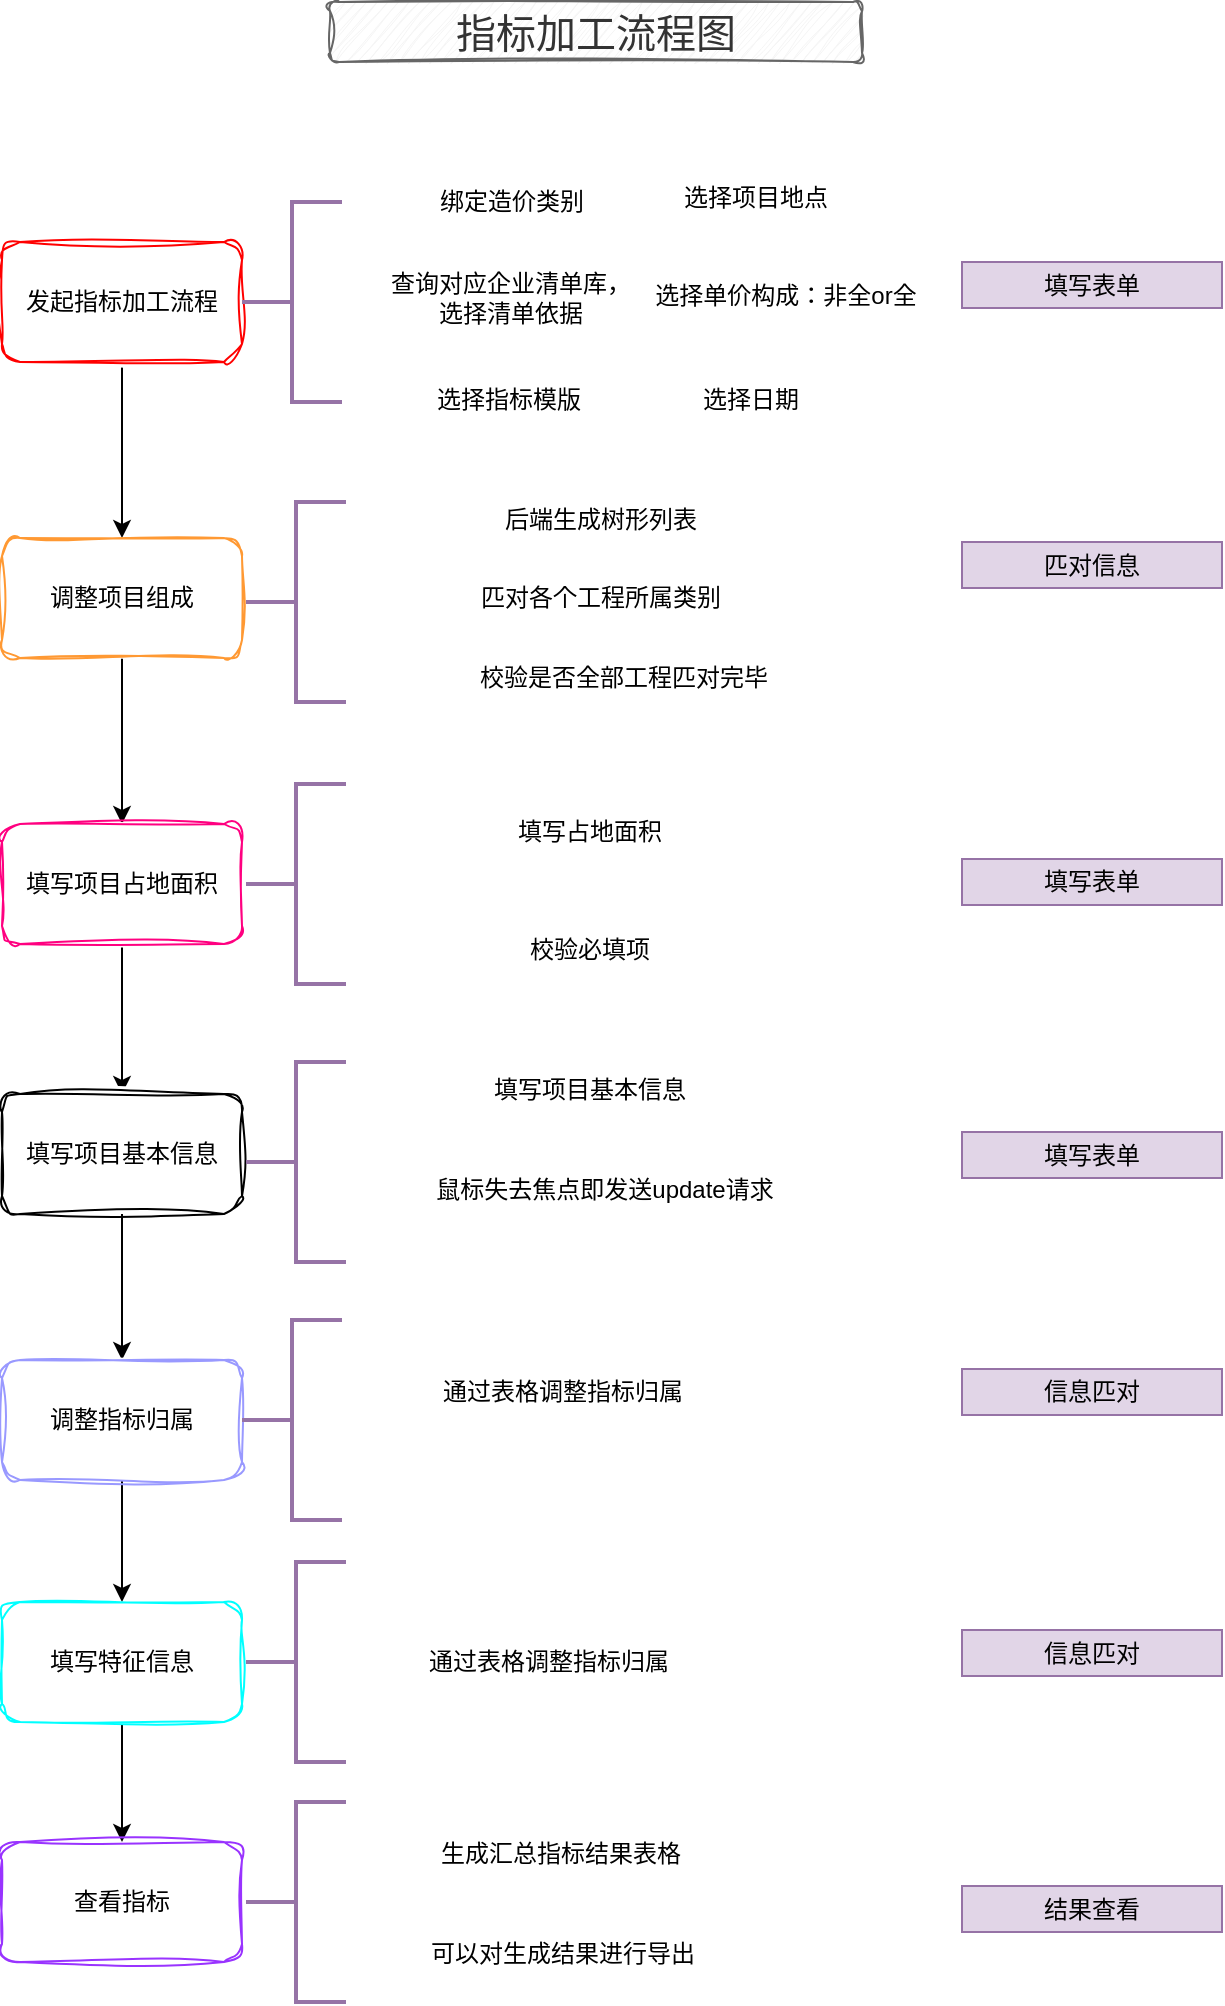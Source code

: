 <mxfile version="21.6.1" type="github">
  <diagram name="第 1 页" id="PYZtmiYzRfJrxJ9XXe3V">
    <mxGraphModel dx="1649" dy="1137" grid="1" gridSize="10" guides="1" tooltips="1" connect="1" arrows="1" fold="1" page="1" pageScale="1" pageWidth="827" pageHeight="1169" math="0" shadow="0">
      <root>
        <mxCell id="0" />
        <mxCell id="1" parent="0" />
        <mxCell id="eztFIdGAr2qNL9vbDgbI-3" style="edgeStyle=orthogonalEdgeStyle;rounded=0;orthogonalLoop=1;jettySize=auto;html=1;" edge="1" parent="1" source="CSStCupQpvHum1PfYjaq-1" target="eztFIdGAr2qNL9vbDgbI-1">
          <mxGeometry relative="1" as="geometry" />
        </mxCell>
        <mxCell id="CSStCupQpvHum1PfYjaq-1" value="发起指标加工流程" style="rounded=1;whiteSpace=wrap;html=1;sketch=1;curveFitting=1;jiggle=2;strokeColor=#FF0000;" parent="1" vertex="1">
          <mxGeometry x="120" y="140" width="120" height="60" as="geometry" />
        </mxCell>
        <mxCell id="eztFIdGAr2qNL9vbDgbI-20" style="edgeStyle=orthogonalEdgeStyle;rounded=0;orthogonalLoop=1;jettySize=auto;html=1;entryX=0.5;entryY=0;entryDx=0;entryDy=0;" edge="1" parent="1" source="eztFIdGAr2qNL9vbDgbI-1" target="eztFIdGAr2qNL9vbDgbI-19">
          <mxGeometry relative="1" as="geometry" />
        </mxCell>
        <mxCell id="eztFIdGAr2qNL9vbDgbI-1" value="调整项目组成" style="rounded=1;whiteSpace=wrap;html=1;sketch=1;curveFitting=1;jiggle=2;strokeColor=#FF9933;" vertex="1" parent="1">
          <mxGeometry x="120" y="288" width="120" height="60" as="geometry" />
        </mxCell>
        <mxCell id="eztFIdGAr2qNL9vbDgbI-2" value="指标加工流程图" style="rounded=1;whiteSpace=wrap;html=1;fillColor=#f5f5f5;fontColor=#333333;strokeColor=#666666;sketch=1;curveFitting=1;jiggle=2;fontSize=20;" vertex="1" parent="1">
          <mxGeometry x="284" y="20" width="266" height="30" as="geometry" />
        </mxCell>
        <mxCell id="eztFIdGAr2qNL9vbDgbI-5" value="" style="strokeWidth=2;html=1;shape=mxgraph.flowchart.annotation_2;align=left;labelPosition=right;pointerEvents=1;fillColor=#e1d5e7;strokeColor=#9673a6;" vertex="1" parent="1">
          <mxGeometry x="240" y="120" width="50" height="100" as="geometry" />
        </mxCell>
        <mxCell id="eztFIdGAr2qNL9vbDgbI-7" value="绑定造价类别" style="text;html=1;strokeColor=none;fillColor=none;align=center;verticalAlign=middle;whiteSpace=wrap;rounded=0;" vertex="1" parent="1">
          <mxGeometry x="304.5" y="100" width="140" height="40" as="geometry" />
        </mxCell>
        <mxCell id="eztFIdGAr2qNL9vbDgbI-8" value="选择项目地点" style="text;html=1;strokeColor=none;fillColor=none;align=center;verticalAlign=middle;whiteSpace=wrap;rounded=0;" vertex="1" parent="1">
          <mxGeometry x="452" y="105" width="90" height="25" as="geometry" />
        </mxCell>
        <mxCell id="eztFIdGAr2qNL9vbDgbI-9" value="查询对应企业清单库，选择清单依据" style="text;html=1;strokeColor=none;fillColor=none;align=center;verticalAlign=middle;whiteSpace=wrap;rounded=0;" vertex="1" parent="1">
          <mxGeometry x="312" y="153" width="125" height="30" as="geometry" />
        </mxCell>
        <mxCell id="eztFIdGAr2qNL9vbDgbI-10" value="选择单价构成：非全or全" style="text;html=1;strokeColor=none;fillColor=none;align=center;verticalAlign=middle;whiteSpace=wrap;rounded=0;" vertex="1" parent="1">
          <mxGeometry x="437" y="152" width="150" height="30" as="geometry" />
        </mxCell>
        <mxCell id="eztFIdGAr2qNL9vbDgbI-11" value="选择指标模版" style="text;html=1;strokeColor=none;fillColor=none;align=center;verticalAlign=middle;whiteSpace=wrap;rounded=0;" vertex="1" parent="1">
          <mxGeometry x="311" y="204" width="125" height="30" as="geometry" />
        </mxCell>
        <mxCell id="eztFIdGAr2qNL9vbDgbI-12" value="选择日期" style="text;html=1;strokeColor=none;fillColor=none;align=center;verticalAlign=middle;whiteSpace=wrap;rounded=0;" vertex="1" parent="1">
          <mxGeometry x="432" y="204" width="125" height="30" as="geometry" />
        </mxCell>
        <mxCell id="eztFIdGAr2qNL9vbDgbI-13" value="" style="strokeWidth=2;html=1;shape=mxgraph.flowchart.annotation_2;align=left;labelPosition=right;pointerEvents=1;fillColor=#e1d5e7;strokeColor=#9673a6;" vertex="1" parent="1">
          <mxGeometry x="242" y="270" width="50" height="100" as="geometry" />
        </mxCell>
        <mxCell id="eztFIdGAr2qNL9vbDgbI-14" value="后端生成树形列表" style="text;html=1;strokeColor=none;fillColor=none;align=center;verticalAlign=middle;whiteSpace=wrap;rounded=0;" vertex="1" parent="1">
          <mxGeometry x="357" y="264" width="125" height="30" as="geometry" />
        </mxCell>
        <mxCell id="eztFIdGAr2qNL9vbDgbI-16" value="匹对各个工程所属类别" style="text;html=1;strokeColor=none;fillColor=none;align=center;verticalAlign=middle;whiteSpace=wrap;rounded=0;" vertex="1" parent="1">
          <mxGeometry x="357" y="303" width="125" height="30" as="geometry" />
        </mxCell>
        <mxCell id="eztFIdGAr2qNL9vbDgbI-17" value="填写表单" style="rounded=0;whiteSpace=wrap;html=1;fillColor=#e1d5e7;strokeColor=#9673a6;" vertex="1" parent="1">
          <mxGeometry x="600" y="150" width="130" height="23" as="geometry" />
        </mxCell>
        <mxCell id="eztFIdGAr2qNL9vbDgbI-18" value="校验是否全部工程匹对完毕" style="text;html=1;strokeColor=none;fillColor=none;align=center;verticalAlign=middle;whiteSpace=wrap;rounded=0;" vertex="1" parent="1">
          <mxGeometry x="350" y="344" width="161.5" height="28" as="geometry" />
        </mxCell>
        <mxCell id="eztFIdGAr2qNL9vbDgbI-24" style="edgeStyle=orthogonalEdgeStyle;rounded=0;orthogonalLoop=1;jettySize=auto;html=1;" edge="1" parent="1" source="eztFIdGAr2qNL9vbDgbI-19" target="eztFIdGAr2qNL9vbDgbI-23">
          <mxGeometry relative="1" as="geometry" />
        </mxCell>
        <mxCell id="eztFIdGAr2qNL9vbDgbI-19" value="填写项目占地面积" style="rounded=1;whiteSpace=wrap;html=1;sketch=1;curveFitting=1;jiggle=2;gradientColor=none;strokeColor=#FF0080;" vertex="1" parent="1">
          <mxGeometry x="120" y="431" width="120" height="60" as="geometry" />
        </mxCell>
        <mxCell id="eztFIdGAr2qNL9vbDgbI-21" value="填写表单" style="rounded=0;whiteSpace=wrap;html=1;fillColor=#e1d5e7;strokeColor=#9673a6;" vertex="1" parent="1">
          <mxGeometry x="600" y="448.5" width="130" height="23" as="geometry" />
        </mxCell>
        <mxCell id="eztFIdGAr2qNL9vbDgbI-22" value="匹对信息" style="rounded=0;whiteSpace=wrap;html=1;fillColor=#e1d5e7;strokeColor=#9673a6;" vertex="1" parent="1">
          <mxGeometry x="600" y="290" width="130" height="23" as="geometry" />
        </mxCell>
        <mxCell id="eztFIdGAr2qNL9vbDgbI-23" value="填写项目基本信息" style="rounded=1;whiteSpace=wrap;html=1;sketch=1;curveFitting=1;jiggle=2;" vertex="1" parent="1">
          <mxGeometry x="120" y="566" width="120" height="60" as="geometry" />
        </mxCell>
        <mxCell id="eztFIdGAr2qNL9vbDgbI-25" style="edgeStyle=orthogonalEdgeStyle;rounded=0;orthogonalLoop=1;jettySize=auto;html=1;exitX=0.5;exitY=1;exitDx=0;exitDy=0;entryX=0.5;entryY=0;entryDx=0;entryDy=0;" edge="1" parent="1" source="eztFIdGAr2qNL9vbDgbI-23" target="eztFIdGAr2qNL9vbDgbI-26">
          <mxGeometry relative="1" as="geometry">
            <mxPoint x="179.5" y="640" as="sourcePoint" />
            <mxPoint x="180" y="710" as="targetPoint" />
          </mxGeometry>
        </mxCell>
        <mxCell id="eztFIdGAr2qNL9vbDgbI-28" style="edgeStyle=orthogonalEdgeStyle;rounded=0;orthogonalLoop=1;jettySize=auto;html=1;entryX=0.5;entryY=0;entryDx=0;entryDy=0;" edge="1" parent="1" source="eztFIdGAr2qNL9vbDgbI-26" target="eztFIdGAr2qNL9vbDgbI-27">
          <mxGeometry relative="1" as="geometry" />
        </mxCell>
        <mxCell id="eztFIdGAr2qNL9vbDgbI-26" value="调整指标归属" style="rounded=1;whiteSpace=wrap;html=1;sketch=1;curveFitting=1;jiggle=2;strokeColor=#9999FF;" vertex="1" parent="1">
          <mxGeometry x="120" y="699" width="120" height="60" as="geometry" />
        </mxCell>
        <mxCell id="eztFIdGAr2qNL9vbDgbI-31" style="edgeStyle=orthogonalEdgeStyle;rounded=0;orthogonalLoop=1;jettySize=auto;html=1;entryX=0.5;entryY=0;entryDx=0;entryDy=0;" edge="1" parent="1" source="eztFIdGAr2qNL9vbDgbI-27" target="eztFIdGAr2qNL9vbDgbI-30">
          <mxGeometry relative="1" as="geometry" />
        </mxCell>
        <mxCell id="eztFIdGAr2qNL9vbDgbI-27" value="填写特征信息" style="rounded=1;whiteSpace=wrap;html=1;sketch=1;curveFitting=1;jiggle=2;strokeColor=#00FFFF;" vertex="1" parent="1">
          <mxGeometry x="120" y="820" width="120" height="60" as="geometry" />
        </mxCell>
        <mxCell id="eztFIdGAr2qNL9vbDgbI-30" value="查看指标" style="rounded=1;whiteSpace=wrap;html=1;sketch=1;curveFitting=1;jiggle=2;strokeColor=#9933FF;" vertex="1" parent="1">
          <mxGeometry x="120" y="940" width="120" height="60" as="geometry" />
        </mxCell>
        <mxCell id="eztFIdGAr2qNL9vbDgbI-32" value="" style="strokeWidth=2;html=1;shape=mxgraph.flowchart.annotation_2;align=left;labelPosition=right;pointerEvents=1;fillColor=#e1d5e7;strokeColor=#9673a6;" vertex="1" parent="1">
          <mxGeometry x="242" y="411" width="50" height="100" as="geometry" />
        </mxCell>
        <mxCell id="eztFIdGAr2qNL9vbDgbI-33" value="" style="strokeWidth=2;html=1;shape=mxgraph.flowchart.annotation_2;align=left;labelPosition=right;pointerEvents=1;fillColor=#e1d5e7;strokeColor=#9673a6;" vertex="1" parent="1">
          <mxGeometry x="242" y="550" width="50" height="100" as="geometry" />
        </mxCell>
        <mxCell id="eztFIdGAr2qNL9vbDgbI-34" value="" style="strokeWidth=2;html=1;shape=mxgraph.flowchart.annotation_2;align=left;labelPosition=right;pointerEvents=1;fillColor=#e1d5e7;strokeColor=#9673a6;" vertex="1" parent="1">
          <mxGeometry x="240" y="679" width="50" height="100" as="geometry" />
        </mxCell>
        <mxCell id="eztFIdGAr2qNL9vbDgbI-35" value="" style="strokeWidth=2;html=1;shape=mxgraph.flowchart.annotation_2;align=left;labelPosition=right;pointerEvents=1;fillColor=#e1d5e7;strokeColor=#9673a6;" vertex="1" parent="1">
          <mxGeometry x="242" y="800" width="50" height="100" as="geometry" />
        </mxCell>
        <mxCell id="eztFIdGAr2qNL9vbDgbI-36" value="" style="strokeWidth=2;html=1;shape=mxgraph.flowchart.annotation_2;align=left;labelPosition=right;pointerEvents=1;fillColor=#e1d5e7;strokeColor=#9673a6;" vertex="1" parent="1">
          <mxGeometry x="242" y="920" width="50" height="100" as="geometry" />
        </mxCell>
        <mxCell id="eztFIdGAr2qNL9vbDgbI-37" value="填写占地面积" style="text;html=1;strokeColor=none;fillColor=none;align=center;verticalAlign=middle;whiteSpace=wrap;rounded=0;" vertex="1" parent="1">
          <mxGeometry x="333" y="420.5" width="161.5" height="28" as="geometry" />
        </mxCell>
        <mxCell id="eztFIdGAr2qNL9vbDgbI-39" value="校验必填项" style="text;html=1;strokeColor=none;fillColor=none;align=center;verticalAlign=middle;whiteSpace=wrap;rounded=0;" vertex="1" parent="1">
          <mxGeometry x="333" y="480" width="161.5" height="28" as="geometry" />
        </mxCell>
        <mxCell id="eztFIdGAr2qNL9vbDgbI-40" value="填写表单" style="rounded=0;whiteSpace=wrap;html=1;fillColor=#e1d5e7;strokeColor=#9673a6;" vertex="1" parent="1">
          <mxGeometry x="600" y="585" width="130" height="23" as="geometry" />
        </mxCell>
        <mxCell id="eztFIdGAr2qNL9vbDgbI-41" value="填写项目基本信息" style="text;html=1;strokeColor=none;fillColor=none;align=center;verticalAlign=middle;whiteSpace=wrap;rounded=0;" vertex="1" parent="1">
          <mxGeometry x="333" y="550" width="161.5" height="28" as="geometry" />
        </mxCell>
        <mxCell id="eztFIdGAr2qNL9vbDgbI-42" value="鼠标失去焦点即发送update请求" style="text;html=1;strokeColor=none;fillColor=none;align=center;verticalAlign=middle;whiteSpace=wrap;rounded=0;" vertex="1" parent="1">
          <mxGeometry x="333" y="598" width="177" height="32" as="geometry" />
        </mxCell>
        <mxCell id="eztFIdGAr2qNL9vbDgbI-43" value="通过表格调整指标归属" style="text;html=1;strokeColor=none;fillColor=none;align=center;verticalAlign=middle;whiteSpace=wrap;rounded=0;" vertex="1" parent="1">
          <mxGeometry x="312" y="699" width="177" height="32" as="geometry" />
        </mxCell>
        <mxCell id="eztFIdGAr2qNL9vbDgbI-44" value="信息匹对" style="rounded=0;whiteSpace=wrap;html=1;fillColor=#e1d5e7;strokeColor=#9673a6;" vertex="1" parent="1">
          <mxGeometry x="600" y="703.5" width="130" height="23" as="geometry" />
        </mxCell>
        <mxCell id="eztFIdGAr2qNL9vbDgbI-45" value="通过表格调整指标归属" style="text;html=1;strokeColor=none;fillColor=none;align=center;verticalAlign=middle;whiteSpace=wrap;rounded=0;" vertex="1" parent="1">
          <mxGeometry x="304.5" y="834" width="177" height="32" as="geometry" />
        </mxCell>
        <mxCell id="eztFIdGAr2qNL9vbDgbI-46" value="生成汇总指标结果表格" style="text;html=1;strokeColor=none;fillColor=none;align=center;verticalAlign=middle;whiteSpace=wrap;rounded=0;" vertex="1" parent="1">
          <mxGeometry x="311" y="930" width="177" height="32" as="geometry" />
        </mxCell>
        <mxCell id="eztFIdGAr2qNL9vbDgbI-47" value="可以对生成结果进行导出" style="text;html=1;strokeColor=none;fillColor=none;align=center;verticalAlign=middle;whiteSpace=wrap;rounded=0;" vertex="1" parent="1">
          <mxGeometry x="312" y="980" width="177" height="32" as="geometry" />
        </mxCell>
        <mxCell id="eztFIdGAr2qNL9vbDgbI-48" value="结果查看" style="rounded=0;whiteSpace=wrap;html=1;fillColor=#e1d5e7;strokeColor=#9673a6;" vertex="1" parent="1">
          <mxGeometry x="600" y="962" width="130" height="23" as="geometry" />
        </mxCell>
        <mxCell id="eztFIdGAr2qNL9vbDgbI-50" value="信息匹对" style="rounded=0;whiteSpace=wrap;html=1;fillColor=#e1d5e7;strokeColor=#9673a6;" vertex="1" parent="1">
          <mxGeometry x="600" y="834" width="130" height="23" as="geometry" />
        </mxCell>
      </root>
    </mxGraphModel>
  </diagram>
</mxfile>

